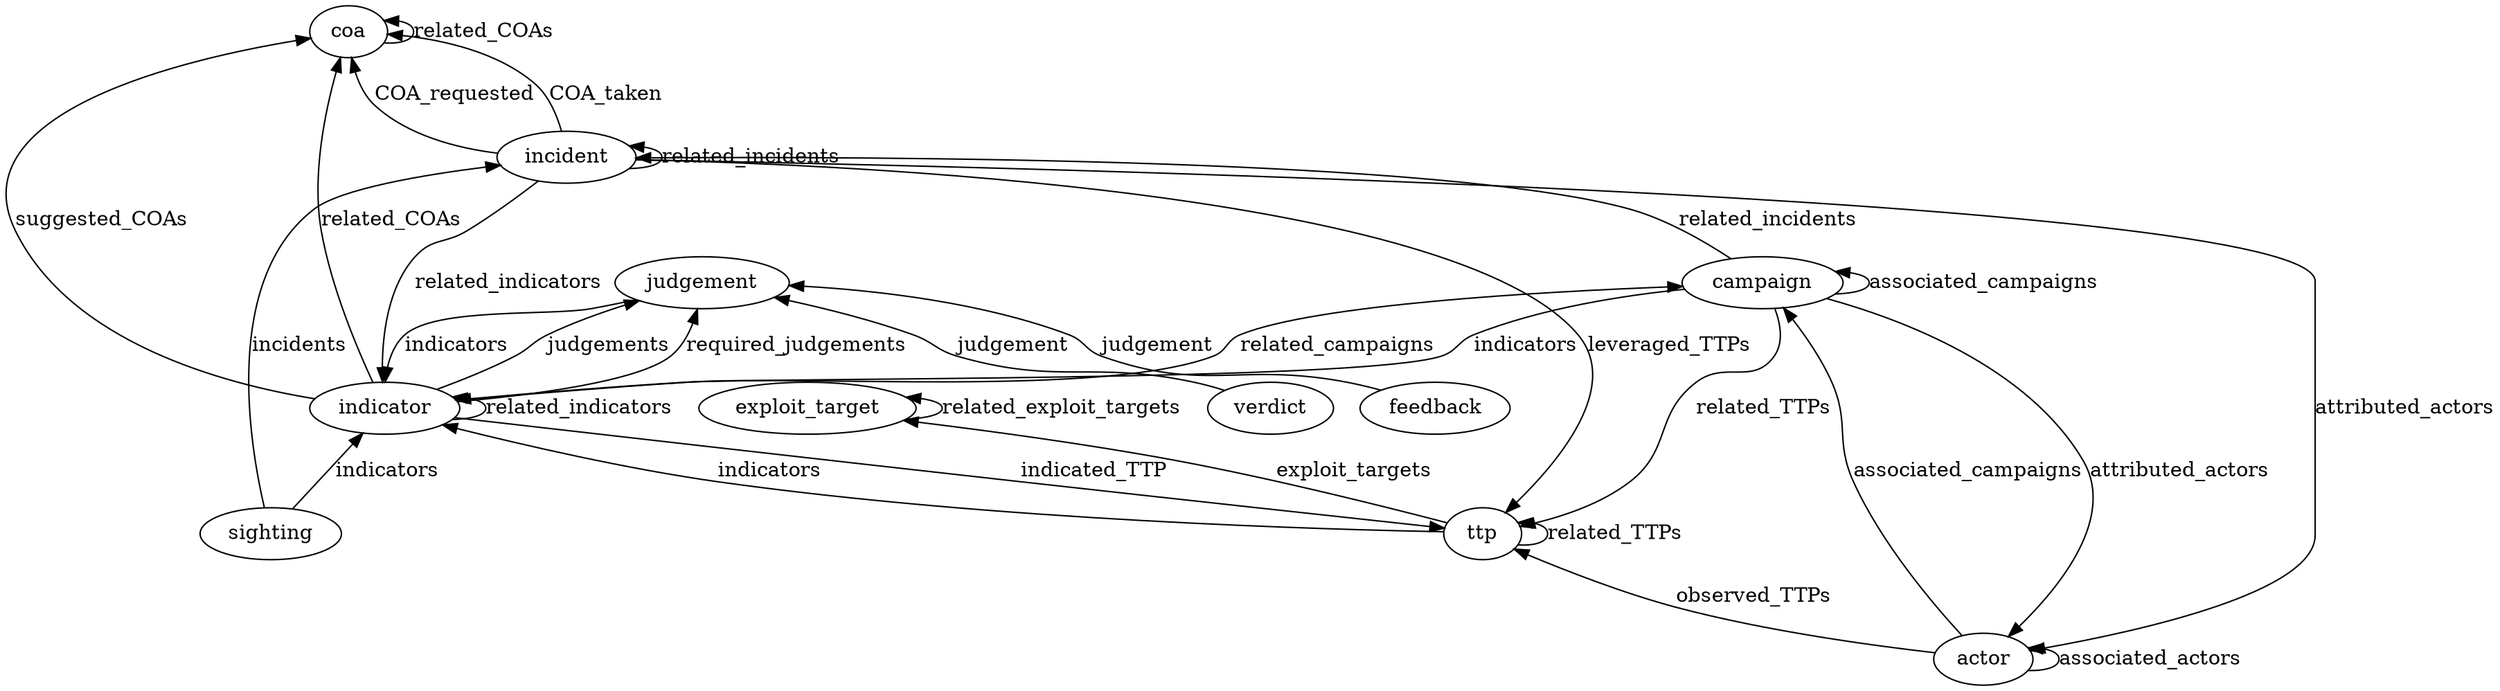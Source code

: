 digraph ctia {
        rankdir=BT;
        actor -> ttp [ label = "observed_TTPs" ];
        actor -> campaign [ label = "associated_campaigns" ];
        actor -> actor [ label = "associated_actors" ];
        campaign -> ttp [ label = "related_TTPs" ];
        campaign -> incident [ label = "related_incidents" ];
        campaign -> actor [ label = "attributed_actors" ];
        campaign -> campaign [ label = "associated_campaigns" ];
        campaign -> indicator [ label = "indicators" ];
        coa -> coa [ label = "related_COAs" ];
        exploit_target -> exploit_target [ label = "related_exploit_targets" ];
        feedback -> judgement [ label = "judgement" ];
        incident -> coa [ label = "COA_requested" ];
        incident -> coa [ label = "COA_taken" ];
        incident -> indicator [ label = "related_indicators" ];
        incident -> ttp [ label = "leveraged_TTPs" ];
        incident -> actor [ label = "attributed_actors" ];
        incident -> incident [ label = "related_incidents" ];
        indicator -> indicator [ label = "related_indicators" ];
        indicator -> ttp [ label = "indicated_TTP" ];
        indicator -> coa [ label = "suggested_COAs" ];
        indicator -> campaign [ label = "related_campaigns" ];
        indicator -> coa [ label = "related_COAs" ];
        indicator -> judgement [ label = "judgements" ];
        indicator -> judgement [ label = "required_judgements" ];
        judgement -> indicator [ label = "indicators" ];
        ttp -> exploit_target [ label = "exploit_targets" ];
        ttp -> ttp [ label = "related_TTPs" ];
        ttp -> indicator [ label = "indicators" ];
        verdict -> judgement [ label = "judgement" ];
        sighting -> indicator [ label = "indicators" ]
        sighting -> incident [ label = "incidents" ]
}

